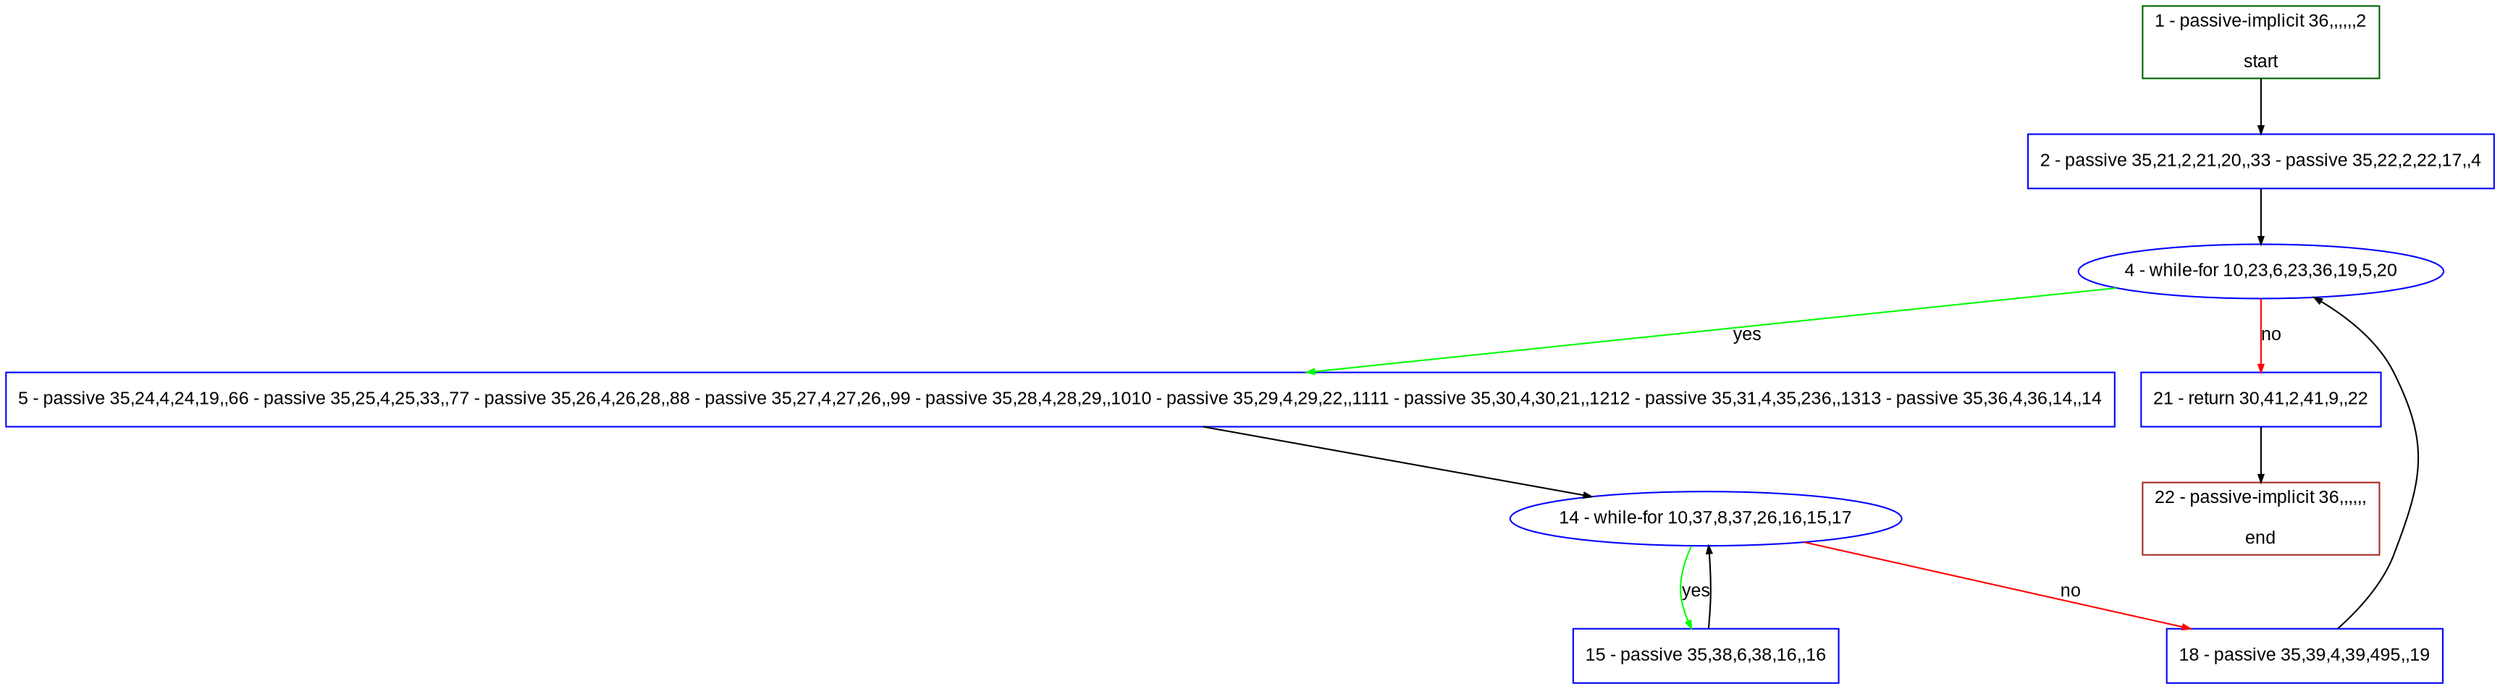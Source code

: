 digraph "" {
  graph [pack="true", label="", fontsize="12", packmode="clust", fontname="Arial", fillcolor="#FFFFCC", bgcolor="white", style="rounded,filled", compound="true"];
  node [node_initialized="no", label="", color="grey", fontsize="12", fillcolor="white", fontname="Arial", style="filled", shape="rectangle", compound="true", fixedsize="false"];
  edge [fontcolor="black", arrowhead="normal", arrowtail="none", arrowsize="0.5", ltail="", label="", color="black", fontsize="12", lhead="", fontname="Arial", dir="forward", compound="true"];
  __N1 [label="2 - passive 35,21,2,21,20,,33 - passive 35,22,2,22,17,,4", color="#0000ff", fillcolor="#ffffff", style="filled", shape="box"];
  __N2 [label="1 - passive-implicit 36,,,,,,2\n\nstart", color="#006400", fillcolor="#ffffff", style="filled", shape="box"];
  __N3 [label="4 - while-for 10,23,6,23,36,19,5,20", color="#0000ff", fillcolor="#ffffff", style="filled", shape="oval"];
  __N4 [label="5 - passive 35,24,4,24,19,,66 - passive 35,25,4,25,33,,77 - passive 35,26,4,26,28,,88 - passive 35,27,4,27,26,,99 - passive 35,28,4,28,29,,1010 - passive 35,29,4,29,22,,1111 - passive 35,30,4,30,21,,1212 - passive 35,31,4,35,236,,1313 - passive 35,36,4,36,14,,14", color="#0000ff", fillcolor="#ffffff", style="filled", shape="box"];
  __N5 [label="21 - return 30,41,2,41,9,,22", color="#0000ff", fillcolor="#ffffff", style="filled", shape="box"];
  __N6 [label="14 - while-for 10,37,8,37,26,16,15,17", color="#0000ff", fillcolor="#ffffff", style="filled", shape="oval"];
  __N7 [label="15 - passive 35,38,6,38,16,,16", color="#0000ff", fillcolor="#ffffff", style="filled", shape="box"];
  __N8 [label="18 - passive 35,39,4,39,495,,19", color="#0000ff", fillcolor="#ffffff", style="filled", shape="box"];
  __N9 [label="22 - passive-implicit 36,,,,,,\n\nend", color="#a52a2a", fillcolor="#ffffff", style="filled", shape="box"];
  __N2 -> __N1 [arrowhead="normal", arrowtail="none", color="#000000", label="", dir="forward"];
  __N1 -> __N3 [arrowhead="normal", arrowtail="none", color="#000000", label="", dir="forward"];
  __N3 -> __N4 [arrowhead="normal", arrowtail="none", color="#00ff00", label="yes", dir="forward"];
  __N3 -> __N5 [arrowhead="normal", arrowtail="none", color="#ff0000", label="no", dir="forward"];
  __N4 -> __N6 [arrowhead="normal", arrowtail="none", color="#000000", label="", dir="forward"];
  __N6 -> __N7 [arrowhead="normal", arrowtail="none", color="#00ff00", label="yes", dir="forward"];
  __N7 -> __N6 [arrowhead="normal", arrowtail="none", color="#000000", label="", dir="forward"];
  __N6 -> __N8 [arrowhead="normal", arrowtail="none", color="#ff0000", label="no", dir="forward"];
  __N8 -> __N3 [arrowhead="normal", arrowtail="none", color="#000000", label="", dir="forward"];
  __N5 -> __N9 [arrowhead="normal", arrowtail="none", color="#000000", label="", dir="forward"];
}
